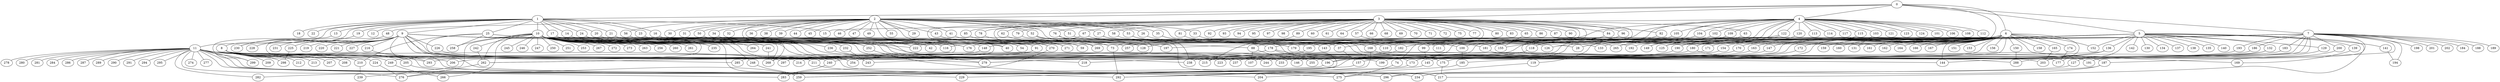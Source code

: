 
graph graphname {
    0 -- 1
0 -- 2
0 -- 3
0 -- 4
0 -- 5
0 -- 6
0 -- 7
0 -- 125
1 -- 8
1 -- 9
1 -- 10
1 -- 11
1 -- 12
1 -- 13
1 -- 14
1 -- 15
1 -- 16
1 -- 17
1 -- 18
1 -- 19
1 -- 20
1 -- 21
1 -- 22
1 -- 23
1 -- 24
1 -- 25
2 -- 26
2 -- 27
2 -- 28
2 -- 29
2 -- 30
2 -- 31
2 -- 32
2 -- 33
2 -- 34
2 -- 35
2 -- 36
2 -- 37
2 -- 38
2 -- 39
2 -- 40
2 -- 41
2 -- 42
2 -- 43
2 -- 44
2 -- 45
2 -- 46
2 -- 47
2 -- 48
2 -- 49
2 -- 50
2 -- 51
2 -- 52
2 -- 53
2 -- 54
2 -- 55
2 -- 56
3 -- 57
3 -- 58
3 -- 59
3 -- 60
3 -- 61
3 -- 62
3 -- 63
3 -- 64
3 -- 65
3 -- 66
3 -- 67
3 -- 68
3 -- 69
3 -- 70
3 -- 71
3 -- 72
3 -- 73
3 -- 74
3 -- 75
3 -- 76
3 -- 77
3 -- 78
3 -- 79
3 -- 80
3 -- 81
3 -- 82
3 -- 83
3 -- 84
3 -- 85
3 -- 86
3 -- 87
3 -- 88
3 -- 89
3 -- 90
3 -- 91
3 -- 92
3 -- 93
3 -- 94
3 -- 95
3 -- 96
3 -- 97
3 -- 98
3 -- 99
4 -- 100
4 -- 101
4 -- 102
4 -- 103
4 -- 104
4 -- 105
4 -- 106
4 -- 107
4 -- 108
4 -- 109
4 -- 110
4 -- 111
4 -- 112
4 -- 113
4 -- 114
4 -- 115
4 -- 116
4 -- 117
4 -- 118
4 -- 119
4 -- 120
4 -- 121
4 -- 122
4 -- 123
4 -- 124
4 -- 15
5 -- 128
5 -- 130
5 -- 131
5 -- 132
5 -- 133
5 -- 134
5 -- 129
5 -- 136
5 -- 137
5 -- 138
5 -- 135
5 -- 140
5 -- 141
5 -- 142
5 -- 139
5 -- 125
5 -- 126
5 -- 127
5 -- 217
5 -- 152
5 -- 28
6 -- 143
6 -- 144
6 -- 145
6 -- 146
6 -- 147
6 -- 148
6 -- 149
6 -- 150
6 -- 151
6 -- 152
6 -- 153
6 -- 154
6 -- 155
6 -- 156
6 -- 157
6 -- 158
6 -- 159
6 -- 160
6 -- 161
6 -- 162
6 -- 163
6 -- 164
6 -- 165
6 -- 166
6 -- 167
6 -- 168
6 -- 169
6 -- 170
6 -- 171
6 -- 172
6 -- 173
6 -- 174
6 -- 175
6 -- 176
6 -- 177
6 -- 178
6 -- 179
6 -- 180
6 -- 181
6 -- 182
6 -- 37
7 -- 192
7 -- 194
7 -- 195
7 -- 196
7 -- 197
7 -- 198
7 -- 193
7 -- 200
7 -- 201
7 -- 202
7 -- 199
7 -- 183
7 -- 184
7 -- 185
7 -- 186
7 -- 187
7 -- 188
7 -- 189
7 -- 190
7 -- 191
7 -- 265
8 -- 203
8 -- 204
8 -- 205
8 -- 206
8 -- 207
8 -- 208
8 -- 209
8 -- 210
8 -- 211
8 -- 212
8 -- 213
8 -- 214
9 -- 224
9 -- 226
9 -- 227
9 -- 228
9 -- 229
9 -- 230
9 -- 225
9 -- 231
9 -- 215
9 -- 216
9 -- 217
9 -- 218
9 -- 219
9 -- 220
9 -- 221
9 -- 222
9 -- 223
9 -- 176
9 -- 128
9 -- 116
10 -- 256
10 -- 258
10 -- 259
10 -- 260
10 -- 261
10 -- 262
10 -- 257
10 -- 264
10 -- 265
10 -- 266
10 -- 267
10 -- 268
10 -- 269
10 -- 270
10 -- 271
10 -- 272
10 -- 273
10 -- 263
10 -- 232
10 -- 233
10 -- 234
10 -- 235
10 -- 236
10 -- 237
10 -- 238
10 -- 239
10 -- 240
10 -- 241
10 -- 242
10 -- 243
10 -- 244
10 -- 245
10 -- 246
10 -- 247
10 -- 248
10 -- 249
10 -- 250
10 -- 251
10 -- 252
10 -- 253
10 -- 254
10 -- 255
11 -- 274
11 -- 275
11 -- 276
11 -- 277
11 -- 278
11 -- 279
11 -- 280
11 -- 281
11 -- 282
11 -- 283
11 -- 284
11 -- 285
11 -- 286
11 -- 287
11 -- 288
11 -- 289
11 -- 290
11 -- 291
11 -- 292
11 -- 293
11 -- 294
11 -- 295
11 -- 296
11 -- 297
11 -- 298
11 -- 299
11 -- 249
13 -- 299
14 -- 279
16 -- 178
16 -- 297
17 -- 232
17 -- 42
17 -- 268
19 -- 230
20 -- 116
21 -- 116
21 -- 88
23 -- 40
23 -- 59
24 -- 73
24 -- 252
24 -- 222
25 -- 258
25 -- 210
25 -- 148
25 -- 197
25 -- 211
26 -- 182
27 -- 238
27 -- 181
33 -- 192
34 -- 195
35 -- 111
35 -- 126
37 -- 157
41 -- 128
43 -- 73
48 -- 230
50 -- 54
50 -- 179
51 -- 144
52 -- 217
52 -- 143
53 -- 168
53 -- 110
56 -- 262
57 -- 133
58 -- 196
62 -- 128
63 -- 125
65 -- 155
67 -- 222
67 -- 168
73 -- 292
74 -- 275
76 -- 173
76 -- 269
78 -- 271
79 -- 268
81 -- 100
82 -- 177
84 -- 257
84 -- 99
85 -- 270
88 -- 146
88 -- 107
89 -- 215
91 -- 262
91 -- 206
96 -- 168
96 -- 181
99 -- 145
100 -- 185
102 -- 118
103 -- 131
104 -- 279
105 -- 196
109 -- 149
109 -- 297
115 -- 265
118 -- 237
119 -- 296
120 -- 180
122 -- 190
122 -- 276
127 -- 275
129 -- 288
132 -- 144
132 -- 233
136 -- 218
136 -- 215
136 -- 233
139 -- 169
141 -- 194
145 -- 292
147 -- 244
148 -- 293
150 -- 288
154 -- 279
157 -- 229
163 -- 237
165 -- 203
168 -- 175
168 -- 292
170 -- 238
171 -- 243
172 -- 173
173 -- 259
174 -- 177
175 -- 217
178 -- 199
178 -- 196
178 -- 285
179 -- 259
180 -- 240
180 -- 187
181 -- 191
182 -- 254
183 -- 255
185 -- 204
186 -- 223
187 -- 234
187 -- 296
190 -- 211
193 -- 211
195 -- 214
196 -- 282
200 -- 203
205 -- 259
210 -- 239
211 -- 275
216 -- 293
224 -- 276
225 -- 298
226 -- 233
232 -- 243
236 -- 237
240 -- 283
241 -- 268
242 -- 262
248 -- 259
249 -- 266
252 -- 296
262 -- 276
270 -- 283

}
